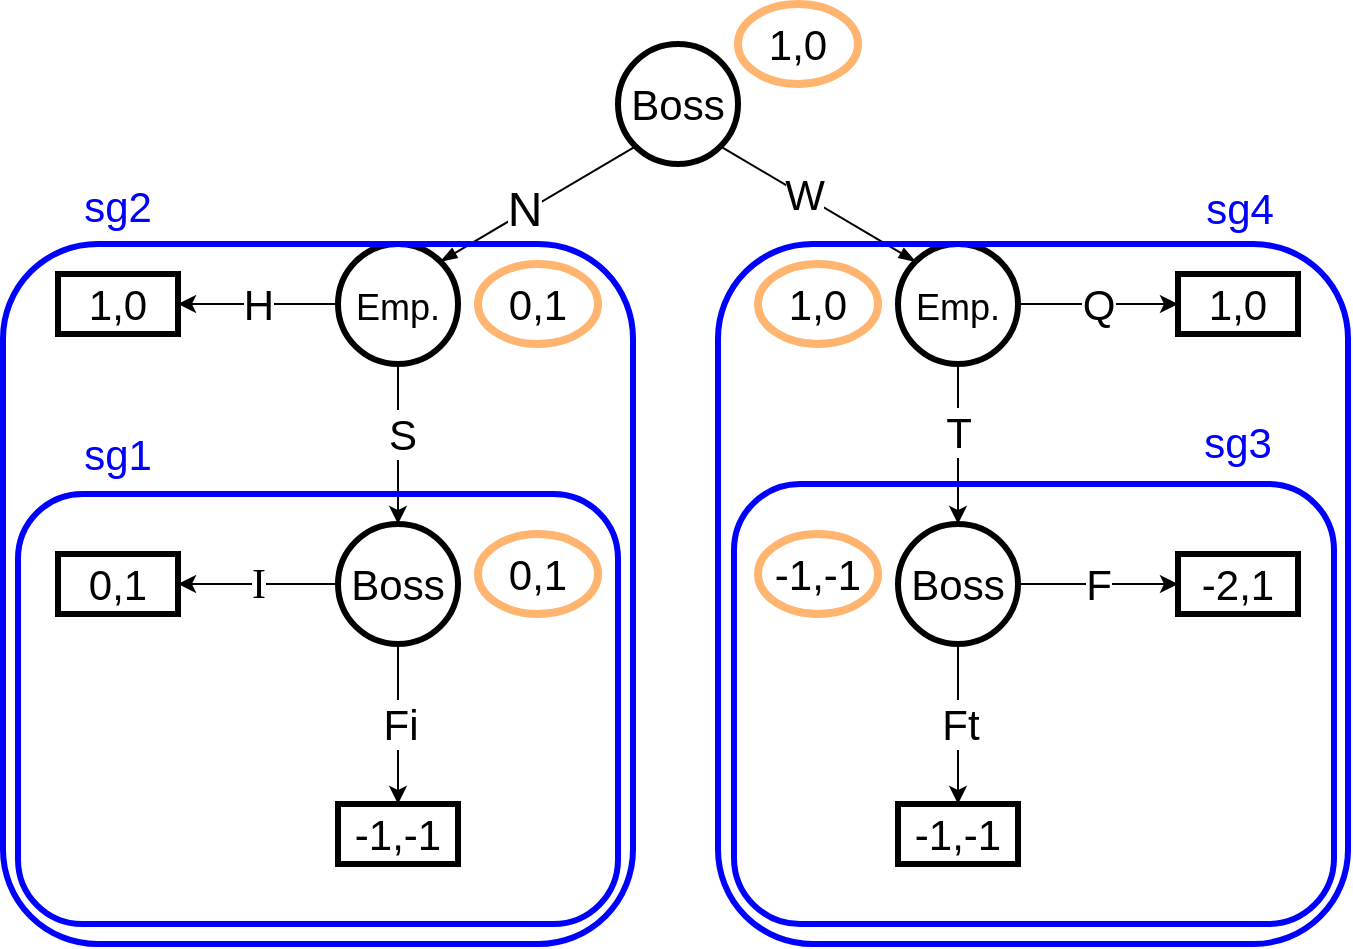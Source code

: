 <mxfile version="22.1.4" type="github">
  <diagram name="Pagina-1" id="cPsydGuDMJtXrXXvzofN">
    <mxGraphModel dx="1026" dy="651" grid="1" gridSize="10" guides="1" tooltips="1" connect="1" arrows="1" fold="1" page="1" pageScale="1" pageWidth="827" pageHeight="1169" math="0" shadow="0">
      <root>
        <mxCell id="0" />
        <mxCell id="1" parent="0" />
        <mxCell id="APIB48E08MYiWX8zQM7Z-1" value="Boss" style="ellipse;whiteSpace=wrap;html=1;aspect=fixed;strokeWidth=3;fontSize=21;" vertex="1" parent="1">
          <mxGeometry x="390" y="90" width="60" height="60" as="geometry" />
        </mxCell>
        <mxCell id="APIB48E08MYiWX8zQM7Z-30" style="edgeStyle=orthogonalEdgeStyle;rounded=0;orthogonalLoop=1;jettySize=auto;html=1;entryX=0.5;entryY=0;entryDx=0;entryDy=0;" edge="1" parent="1" source="APIB48E08MYiWX8zQM7Z-3" target="APIB48E08MYiWX8zQM7Z-24">
          <mxGeometry relative="1" as="geometry" />
        </mxCell>
        <mxCell id="APIB48E08MYiWX8zQM7Z-32" value="&lt;span style=&quot;font-size: 21px;&quot;&gt;S&lt;/span&gt;" style="edgeLabel;html=1;align=center;verticalAlign=middle;resizable=0;points=[];" vertex="1" connectable="0" parent="APIB48E08MYiWX8zQM7Z-30">
          <mxGeometry x="-0.124" y="2" relative="1" as="geometry">
            <mxPoint as="offset" />
          </mxGeometry>
        </mxCell>
        <mxCell id="APIB48E08MYiWX8zQM7Z-37" value="&lt;font style=&quot;font-size: 21px;&quot;&gt;H&lt;/font&gt;" style="edgeStyle=orthogonalEdgeStyle;rounded=0;orthogonalLoop=1;jettySize=auto;html=1;entryX=1;entryY=0.5;entryDx=0;entryDy=0;" edge="1" parent="1" source="APIB48E08MYiWX8zQM7Z-3" target="APIB48E08MYiWX8zQM7Z-36">
          <mxGeometry relative="1" as="geometry" />
        </mxCell>
        <mxCell id="APIB48E08MYiWX8zQM7Z-3" value="&lt;font style=&quot;font-size: 18px;&quot;&gt;Emp.&lt;/font&gt;" style="ellipse;whiteSpace=wrap;html=1;aspect=fixed;strokeWidth=3;fontSize=21;" vertex="1" parent="1">
          <mxGeometry x="250" y="190" width="60" height="60" as="geometry" />
        </mxCell>
        <mxCell id="APIB48E08MYiWX8zQM7Z-31" style="edgeStyle=orthogonalEdgeStyle;rounded=0;orthogonalLoop=1;jettySize=auto;html=1;entryX=0.5;entryY=0;entryDx=0;entryDy=0;" edge="1" parent="1" source="APIB48E08MYiWX8zQM7Z-5" target="APIB48E08MYiWX8zQM7Z-25">
          <mxGeometry relative="1" as="geometry" />
        </mxCell>
        <mxCell id="APIB48E08MYiWX8zQM7Z-33" value="&lt;font style=&quot;font-size: 21px;&quot;&gt;T&lt;/font&gt;" style="edgeLabel;html=1;align=center;verticalAlign=middle;resizable=0;points=[];" vertex="1" connectable="0" parent="APIB48E08MYiWX8zQM7Z-31">
          <mxGeometry x="-0.167" relative="1" as="geometry">
            <mxPoint as="offset" />
          </mxGeometry>
        </mxCell>
        <mxCell id="APIB48E08MYiWX8zQM7Z-45" value="&lt;font style=&quot;font-size: 21px;&quot;&gt;Q&lt;/font&gt;" style="edgeStyle=orthogonalEdgeStyle;rounded=0;orthogonalLoop=1;jettySize=auto;html=1;entryX=0;entryY=0.5;entryDx=0;entryDy=0;" edge="1" parent="1" source="APIB48E08MYiWX8zQM7Z-5" target="APIB48E08MYiWX8zQM7Z-44">
          <mxGeometry relative="1" as="geometry" />
        </mxCell>
        <mxCell id="APIB48E08MYiWX8zQM7Z-5" value="&lt;font style=&quot;font-size: 18px;&quot;&gt;Emp.&lt;/font&gt;" style="ellipse;whiteSpace=wrap;html=1;aspect=fixed;strokeWidth=3;fontSize=21;" vertex="1" parent="1">
          <mxGeometry x="530" y="190" width="60" height="60" as="geometry" />
        </mxCell>
        <mxCell id="APIB48E08MYiWX8zQM7Z-6" value="" style="group" vertex="1" connectable="0" parent="1">
          <mxGeometry x="280" y="140" width="90" height="30" as="geometry" />
        </mxCell>
        <mxCell id="APIB48E08MYiWX8zQM7Z-2" value="" style="endArrow=none;html=1;rounded=0;entryX=0;entryY=1;entryDx=0;entryDy=0;exitX=1;exitY=0;exitDx=0;exitDy=0;verticalAlign=middle;startArrow=blockThin;startFill=1;" edge="1" parent="APIB48E08MYiWX8zQM7Z-6" source="APIB48E08MYiWX8zQM7Z-3" target="APIB48E08MYiWX8zQM7Z-1">
          <mxGeometry width="50" height="50" relative="1" as="geometry">
            <mxPoint x="-20" y="60" as="sourcePoint" />
            <mxPoint x="160" y="170" as="targetPoint" />
          </mxGeometry>
        </mxCell>
        <mxCell id="APIB48E08MYiWX8zQM7Z-21" value="&lt;font style=&quot;font-size: 24px;&quot;&gt;N&lt;/font&gt;" style="edgeLabel;html=1;align=center;verticalAlign=middle;resizable=0;points=[];" vertex="1" connectable="0" parent="APIB48E08MYiWX8zQM7Z-2">
          <mxGeometry x="-0.131" y="1" relative="1" as="geometry">
            <mxPoint as="offset" />
          </mxGeometry>
        </mxCell>
        <mxCell id="APIB48E08MYiWX8zQM7Z-15" value="" style="endArrow=none;html=1;rounded=0;entryX=1;entryY=1;entryDx=0;entryDy=0;exitX=0;exitY=0;exitDx=0;exitDy=0;startArrow=blockThin;startFill=1;" edge="1" parent="1" source="APIB48E08MYiWX8zQM7Z-5" target="APIB48E08MYiWX8zQM7Z-1">
          <mxGeometry width="50" height="50" relative="1" as="geometry">
            <mxPoint x="311" y="209" as="sourcePoint" />
            <mxPoint x="409" y="151" as="targetPoint" />
          </mxGeometry>
        </mxCell>
        <mxCell id="APIB48E08MYiWX8zQM7Z-22" value="&lt;font style=&quot;font-size: 21px;&quot;&gt;W&lt;/font&gt;" style="edgeLabel;html=1;align=center;verticalAlign=middle;resizable=0;points=[];" vertex="1" connectable="0" parent="APIB48E08MYiWX8zQM7Z-15">
          <mxGeometry x="0.158" y="-1" relative="1" as="geometry">
            <mxPoint as="offset" />
          </mxGeometry>
        </mxCell>
        <mxCell id="APIB48E08MYiWX8zQM7Z-34" value="&lt;font style=&quot;font-size: 21px;&quot;&gt;Fi&lt;/font&gt;" style="edgeStyle=orthogonalEdgeStyle;rounded=0;orthogonalLoop=1;jettySize=auto;html=1;entryX=0.5;entryY=0;entryDx=0;entryDy=0;" edge="1" parent="1" source="APIB48E08MYiWX8zQM7Z-24">
          <mxGeometry relative="1" as="geometry">
            <mxPoint x="280" y="470" as="targetPoint" />
          </mxGeometry>
        </mxCell>
        <mxCell id="APIB48E08MYiWX8zQM7Z-39" value="&lt;font face=&quot;Times New Roman&quot; style=&quot;font-size: 21px;&quot;&gt;I&lt;/font&gt;" style="edgeStyle=orthogonalEdgeStyle;rounded=0;orthogonalLoop=1;jettySize=auto;html=1;entryX=1;entryY=0.5;entryDx=0;entryDy=0;" edge="1" parent="1" source="APIB48E08MYiWX8zQM7Z-24" target="APIB48E08MYiWX8zQM7Z-38">
          <mxGeometry relative="1" as="geometry" />
        </mxCell>
        <mxCell id="APIB48E08MYiWX8zQM7Z-24" value="Boss" style="ellipse;whiteSpace=wrap;html=1;aspect=fixed;strokeWidth=3;fontSize=21;" vertex="1" parent="1">
          <mxGeometry x="250" y="330" width="60" height="60" as="geometry" />
        </mxCell>
        <mxCell id="APIB48E08MYiWX8zQM7Z-35" value="&lt;font style=&quot;font-size: 21px;&quot;&gt;Ft&lt;/font&gt;" style="edgeStyle=orthogonalEdgeStyle;rounded=0;orthogonalLoop=1;jettySize=auto;html=1;entryX=0.5;entryY=0;entryDx=0;entryDy=0;" edge="1" parent="1" source="APIB48E08MYiWX8zQM7Z-25">
          <mxGeometry relative="1" as="geometry">
            <mxPoint x="560" y="470" as="targetPoint" />
          </mxGeometry>
        </mxCell>
        <mxCell id="APIB48E08MYiWX8zQM7Z-43" value="&lt;font style=&quot;font-size: 21px;&quot;&gt;F&lt;/font&gt;" style="edgeStyle=orthogonalEdgeStyle;rounded=0;orthogonalLoop=1;jettySize=auto;html=1;entryX=0;entryY=0.5;entryDx=0;entryDy=0;" edge="1" parent="1" source="APIB48E08MYiWX8zQM7Z-25" target="APIB48E08MYiWX8zQM7Z-42">
          <mxGeometry relative="1" as="geometry" />
        </mxCell>
        <mxCell id="APIB48E08MYiWX8zQM7Z-25" value="Boss" style="ellipse;whiteSpace=wrap;html=1;aspect=fixed;strokeWidth=3;fontSize=21;" vertex="1" parent="1">
          <mxGeometry x="530" y="330" width="60" height="60" as="geometry" />
        </mxCell>
        <mxCell id="APIB48E08MYiWX8zQM7Z-36" value="&lt;font style=&quot;font-size: 21px;&quot;&gt;1,0&lt;/font&gt;" style="rounded=0;whiteSpace=wrap;html=1;strokeWidth=3;" vertex="1" parent="1">
          <mxGeometry x="110" y="205" width="60" height="30" as="geometry" />
        </mxCell>
        <mxCell id="APIB48E08MYiWX8zQM7Z-38" value="&lt;font style=&quot;font-size: 21px;&quot;&gt;0,1&lt;/font&gt;" style="rounded=0;whiteSpace=wrap;html=1;strokeWidth=3;" vertex="1" parent="1">
          <mxGeometry x="110" y="345" width="60" height="30" as="geometry" />
        </mxCell>
        <mxCell id="APIB48E08MYiWX8zQM7Z-40" value="&lt;font style=&quot;font-size: 21px;&quot;&gt;-1,-1&lt;/font&gt;" style="rounded=0;whiteSpace=wrap;html=1;strokeWidth=3;" vertex="1" parent="1">
          <mxGeometry x="250" y="470" width="60" height="30" as="geometry" />
        </mxCell>
        <mxCell id="APIB48E08MYiWX8zQM7Z-41" value="&lt;font style=&quot;font-size: 21px;&quot;&gt;-1,-1&lt;/font&gt;" style="rounded=0;whiteSpace=wrap;html=1;strokeWidth=3;" vertex="1" parent="1">
          <mxGeometry x="530" y="470" width="60" height="30" as="geometry" />
        </mxCell>
        <mxCell id="APIB48E08MYiWX8zQM7Z-42" value="&lt;font style=&quot;font-size: 21px;&quot;&gt;-2,1&lt;/font&gt;" style="rounded=0;whiteSpace=wrap;html=1;strokeWidth=3;" vertex="1" parent="1">
          <mxGeometry x="670" y="345" width="60" height="30" as="geometry" />
        </mxCell>
        <mxCell id="APIB48E08MYiWX8zQM7Z-44" value="&lt;font style=&quot;font-size: 21px;&quot;&gt;1,0&lt;/font&gt;" style="rounded=0;whiteSpace=wrap;html=1;strokeWidth=3;" vertex="1" parent="1">
          <mxGeometry x="670" y="205" width="60" height="30" as="geometry" />
        </mxCell>
        <mxCell id="APIB48E08MYiWX8zQM7Z-46" value="&lt;font style=&quot;font-size: 21px;&quot;&gt;0,1&lt;/font&gt;" style="ellipse;whiteSpace=wrap;html=1;strokeColor=#FFB570;strokeWidth=4;" vertex="1" parent="1">
          <mxGeometry x="320" y="335" width="60" height="40" as="geometry" />
        </mxCell>
        <mxCell id="APIB48E08MYiWX8zQM7Z-47" value="&lt;font style=&quot;font-size: 21px;&quot;&gt;-1,-1&lt;/font&gt;" style="ellipse;whiteSpace=wrap;html=1;strokeColor=#FFB570;strokeWidth=4;" vertex="1" parent="1">
          <mxGeometry x="460" y="335" width="60" height="40" as="geometry" />
        </mxCell>
        <mxCell id="APIB48E08MYiWX8zQM7Z-48" value="&lt;font style=&quot;font-size: 21px;&quot;&gt;0,1&lt;/font&gt;" style="ellipse;whiteSpace=wrap;html=1;strokeColor=#FFB570;strokeWidth=4;" vertex="1" parent="1">
          <mxGeometry x="320" y="200" width="60" height="40" as="geometry" />
        </mxCell>
        <mxCell id="APIB48E08MYiWX8zQM7Z-49" value="&lt;font style=&quot;font-size: 21px;&quot;&gt;1,0&lt;/font&gt;" style="ellipse;whiteSpace=wrap;html=1;strokeColor=#FFB570;strokeWidth=4;" vertex="1" parent="1">
          <mxGeometry x="460" y="200" width="60" height="40" as="geometry" />
        </mxCell>
        <mxCell id="APIB48E08MYiWX8zQM7Z-50" value="&lt;font style=&quot;font-size: 21px;&quot;&gt;1,0&lt;/font&gt;" style="ellipse;whiteSpace=wrap;html=1;strokeColor=#FFB570;strokeWidth=4;" vertex="1" parent="1">
          <mxGeometry x="450" y="70" width="60" height="40" as="geometry" />
        </mxCell>
        <mxCell id="APIB48E08MYiWX8zQM7Z-55" value="" style="rounded=1;whiteSpace=wrap;html=1;fillColor=none;strokeWidth=3;strokeColor=#0000FF;" vertex="1" parent="1">
          <mxGeometry x="90" y="315" width="300" height="215" as="geometry" />
        </mxCell>
        <mxCell id="APIB48E08MYiWX8zQM7Z-56" value="&lt;font color=&quot;#0000ff&quot; style=&quot;font-size: 21px;&quot;&gt;sg1&lt;/font&gt;" style="text;html=1;strokeColor=none;fillColor=none;align=center;verticalAlign=middle;whiteSpace=wrap;rounded=0;" vertex="1" parent="1">
          <mxGeometry x="110" y="280" width="60" height="30" as="geometry" />
        </mxCell>
        <mxCell id="APIB48E08MYiWX8zQM7Z-57" value="" style="rounded=1;whiteSpace=wrap;html=1;fillColor=none;strokeWidth=3;strokeColor=#0000FF;" vertex="1" parent="1">
          <mxGeometry x="82.5" y="190" width="315" height="350" as="geometry" />
        </mxCell>
        <mxCell id="APIB48E08MYiWX8zQM7Z-59" value="&lt;font color=&quot;#0000ff&quot; style=&quot;font-size: 21px;&quot;&gt;sg2&lt;/font&gt;" style="text;html=1;strokeColor=none;fillColor=none;align=center;verticalAlign=middle;whiteSpace=wrap;rounded=0;" vertex="1" parent="1">
          <mxGeometry x="110" y="156" width="60" height="30" as="geometry" />
        </mxCell>
        <mxCell id="APIB48E08MYiWX8zQM7Z-60" value="" style="rounded=1;whiteSpace=wrap;html=1;fillColor=none;strokeWidth=3;strokeColor=#0000FF;" vertex="1" parent="1">
          <mxGeometry x="440" y="190" width="315" height="350" as="geometry" />
        </mxCell>
        <mxCell id="APIB48E08MYiWX8zQM7Z-61" value="" style="rounded=1;whiteSpace=wrap;html=1;fillColor=none;strokeWidth=3;strokeColor=#0000FF;" vertex="1" parent="1">
          <mxGeometry x="448" y="310" width="300" height="220" as="geometry" />
        </mxCell>
        <mxCell id="APIB48E08MYiWX8zQM7Z-62" value="&lt;font color=&quot;#0000ff&quot; style=&quot;font-size: 21px;&quot;&gt;sg3&lt;/font&gt;" style="text;html=1;strokeColor=none;fillColor=none;align=center;verticalAlign=middle;whiteSpace=wrap;rounded=0;" vertex="1" parent="1">
          <mxGeometry x="670" y="274" width="60" height="30" as="geometry" />
        </mxCell>
        <mxCell id="APIB48E08MYiWX8zQM7Z-63" value="&lt;font color=&quot;#0000ff&quot; style=&quot;font-size: 21px;&quot;&gt;sg4&lt;/font&gt;" style="text;html=1;strokeColor=none;fillColor=none;align=center;verticalAlign=middle;whiteSpace=wrap;rounded=0;" vertex="1" parent="1">
          <mxGeometry x="671" y="157" width="60" height="30" as="geometry" />
        </mxCell>
      </root>
    </mxGraphModel>
  </diagram>
</mxfile>
